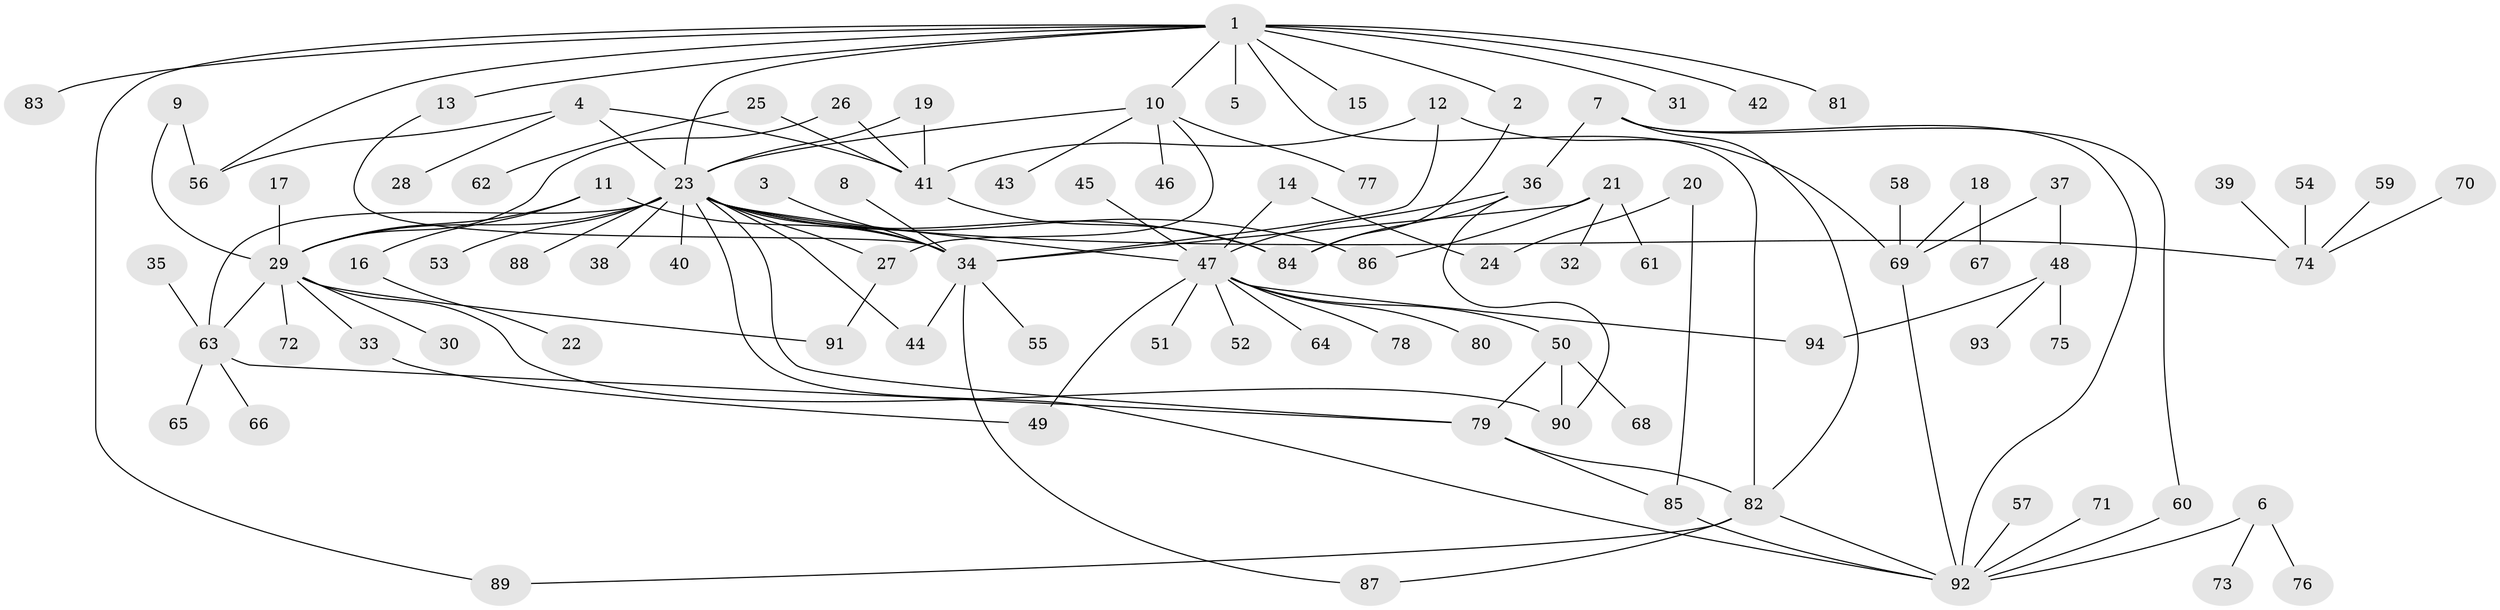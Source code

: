 // original degree distribution, {12: 0.007518796992481203, 5: 0.05263157894736842, 23: 0.007518796992481203, 14: 0.007518796992481203, 17: 0.007518796992481203, 11: 0.007518796992481203, 1: 0.48872180451127817, 2: 0.2706766917293233, 7: 0.022556390977443608, 3: 0.06766917293233082, 13: 0.007518796992481203, 4: 0.03759398496240601, 6: 0.015037593984962405}
// Generated by graph-tools (version 1.1) at 2025/36/03/04/25 23:36:38]
// undirected, 94 vertices, 125 edges
graph export_dot {
  node [color=gray90,style=filled];
  1;
  2;
  3;
  4;
  5;
  6;
  7;
  8;
  9;
  10;
  11;
  12;
  13;
  14;
  15;
  16;
  17;
  18;
  19;
  20;
  21;
  22;
  23;
  24;
  25;
  26;
  27;
  28;
  29;
  30;
  31;
  32;
  33;
  34;
  35;
  36;
  37;
  38;
  39;
  40;
  41;
  42;
  43;
  44;
  45;
  46;
  47;
  48;
  49;
  50;
  51;
  52;
  53;
  54;
  55;
  56;
  57;
  58;
  59;
  60;
  61;
  62;
  63;
  64;
  65;
  66;
  67;
  68;
  69;
  70;
  71;
  72;
  73;
  74;
  75;
  76;
  77;
  78;
  79;
  80;
  81;
  82;
  83;
  84;
  85;
  86;
  87;
  88;
  89;
  90;
  91;
  92;
  93;
  94;
  1 -- 2 [weight=1.0];
  1 -- 5 [weight=1.0];
  1 -- 10 [weight=1.0];
  1 -- 13 [weight=1.0];
  1 -- 15 [weight=1.0];
  1 -- 23 [weight=1.0];
  1 -- 31 [weight=1.0];
  1 -- 42 [weight=1.0];
  1 -- 56 [weight=1.0];
  1 -- 81 [weight=1.0];
  1 -- 82 [weight=1.0];
  1 -- 83 [weight=1.0];
  1 -- 89 [weight=1.0];
  2 -- 84 [weight=1.0];
  3 -- 34 [weight=1.0];
  4 -- 23 [weight=1.0];
  4 -- 28 [weight=1.0];
  4 -- 41 [weight=1.0];
  4 -- 56 [weight=1.0];
  6 -- 73 [weight=1.0];
  6 -- 76 [weight=1.0];
  6 -- 92 [weight=1.0];
  7 -- 36 [weight=1.0];
  7 -- 60 [weight=1.0];
  7 -- 82 [weight=1.0];
  7 -- 92 [weight=1.0];
  8 -- 34 [weight=1.0];
  9 -- 29 [weight=1.0];
  9 -- 56 [weight=1.0];
  10 -- 23 [weight=1.0];
  10 -- 27 [weight=1.0];
  10 -- 43 [weight=1.0];
  10 -- 46 [weight=1.0];
  10 -- 77 [weight=1.0];
  11 -- 16 [weight=1.0];
  11 -- 29 [weight=1.0];
  11 -- 34 [weight=1.0];
  12 -- 34 [weight=1.0];
  12 -- 41 [weight=1.0];
  12 -- 69 [weight=1.0];
  13 -- 34 [weight=1.0];
  14 -- 24 [weight=1.0];
  14 -- 47 [weight=1.0];
  16 -- 22 [weight=1.0];
  17 -- 29 [weight=1.0];
  18 -- 67 [weight=1.0];
  18 -- 69 [weight=1.0];
  19 -- 23 [weight=1.0];
  19 -- 41 [weight=1.0];
  20 -- 24 [weight=1.0];
  20 -- 85 [weight=1.0];
  21 -- 32 [weight=1.0];
  21 -- 34 [weight=1.0];
  21 -- 61 [weight=1.0];
  21 -- 86 [weight=1.0];
  23 -- 27 [weight=1.0];
  23 -- 29 [weight=1.0];
  23 -- 34 [weight=1.0];
  23 -- 38 [weight=1.0];
  23 -- 40 [weight=1.0];
  23 -- 44 [weight=1.0];
  23 -- 47 [weight=1.0];
  23 -- 53 [weight=1.0];
  23 -- 63 [weight=1.0];
  23 -- 74 [weight=1.0];
  23 -- 79 [weight=1.0];
  23 -- 84 [weight=1.0];
  23 -- 86 [weight=1.0];
  23 -- 88 [weight=1.0];
  23 -- 92 [weight=1.0];
  25 -- 41 [weight=1.0];
  25 -- 62 [weight=1.0];
  26 -- 29 [weight=1.0];
  26 -- 41 [weight=1.0];
  27 -- 91 [weight=1.0];
  29 -- 30 [weight=1.0];
  29 -- 33 [weight=1.0];
  29 -- 63 [weight=2.0];
  29 -- 72 [weight=1.0];
  29 -- 90 [weight=1.0];
  29 -- 91 [weight=1.0];
  33 -- 49 [weight=1.0];
  34 -- 44 [weight=1.0];
  34 -- 55 [weight=1.0];
  34 -- 87 [weight=1.0];
  35 -- 63 [weight=1.0];
  36 -- 47 [weight=1.0];
  36 -- 84 [weight=1.0];
  36 -- 90 [weight=1.0];
  37 -- 48 [weight=1.0];
  37 -- 69 [weight=1.0];
  39 -- 74 [weight=1.0];
  41 -- 84 [weight=1.0];
  45 -- 47 [weight=1.0];
  47 -- 49 [weight=1.0];
  47 -- 50 [weight=1.0];
  47 -- 51 [weight=1.0];
  47 -- 52 [weight=1.0];
  47 -- 64 [weight=1.0];
  47 -- 78 [weight=1.0];
  47 -- 80 [weight=1.0];
  47 -- 94 [weight=1.0];
  48 -- 75 [weight=1.0];
  48 -- 93 [weight=1.0];
  48 -- 94 [weight=1.0];
  50 -- 68 [weight=1.0];
  50 -- 79 [weight=1.0];
  50 -- 90 [weight=1.0];
  54 -- 74 [weight=1.0];
  57 -- 92 [weight=1.0];
  58 -- 69 [weight=1.0];
  59 -- 74 [weight=1.0];
  60 -- 92 [weight=1.0];
  63 -- 65 [weight=1.0];
  63 -- 66 [weight=1.0];
  63 -- 79 [weight=1.0];
  69 -- 92 [weight=1.0];
  70 -- 74 [weight=1.0];
  71 -- 92 [weight=1.0];
  79 -- 82 [weight=1.0];
  79 -- 85 [weight=1.0];
  82 -- 87 [weight=1.0];
  82 -- 89 [weight=1.0];
  82 -- 92 [weight=1.0];
  85 -- 92 [weight=1.0];
}
